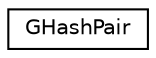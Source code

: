 digraph G
{
  edge [fontname="Helvetica",fontsize="10",labelfontname="Helvetica",labelfontsize="10"];
  node [fontname="Helvetica",fontsize="10",shape=record];
  rankdir=LR;
  Node1 [label="GHashPair",height=0.2,width=0.4,color="black", fillcolor="white", style="filled",URL="$d4/dca/structGHashPair.html"];
}
